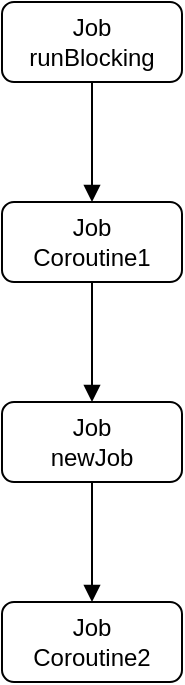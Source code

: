 <mxfile version="26.1.1">
  <diagram name="Page-1" id="ntbAOfWoWIZTTScTsXHo">
    <mxGraphModel dx="1114" dy="878" grid="1" gridSize="10" guides="1" tooltips="1" connect="1" arrows="1" fold="1" page="1" pageScale="1" pageWidth="827" pageHeight="1169" math="0" shadow="0">
      <root>
        <mxCell id="0" />
        <mxCell id="1" parent="0" />
        <mxCell id="NYNZojIII6fdXboEe7s0-1" style="edgeStyle=orthogonalEdgeStyle;rounded=0;orthogonalLoop=1;jettySize=auto;html=1;entryX=0.5;entryY=0;entryDx=0;entryDy=0;endArrow=block;endFill=1;" edge="1" parent="1" source="NYNZojIII6fdXboEe7s0-2" target="NYNZojIII6fdXboEe7s0-3">
          <mxGeometry relative="1" as="geometry" />
        </mxCell>
        <mxCell id="NYNZojIII6fdXboEe7s0-2" value="Job&lt;div&gt;runBlocking&lt;/div&gt;" style="rounded=1;whiteSpace=wrap;html=1;" vertex="1" parent="1">
          <mxGeometry x="80" y="80" width="90" height="40" as="geometry" />
        </mxCell>
        <mxCell id="NYNZojIII6fdXboEe7s0-7" style="edgeStyle=orthogonalEdgeStyle;rounded=0;orthogonalLoop=1;jettySize=auto;html=1;entryX=0.5;entryY=0;entryDx=0;entryDy=0;endArrow=block;endFill=1;" edge="1" parent="1" source="NYNZojIII6fdXboEe7s0-3" target="NYNZojIII6fdXboEe7s0-5">
          <mxGeometry relative="1" as="geometry" />
        </mxCell>
        <mxCell id="NYNZojIII6fdXboEe7s0-3" value="Job&lt;div&gt;Coroutine1&lt;/div&gt;" style="rounded=1;whiteSpace=wrap;html=1;" vertex="1" parent="1">
          <mxGeometry x="80" y="180" width="90" height="40" as="geometry" />
        </mxCell>
        <mxCell id="NYNZojIII6fdXboEe7s0-8" style="edgeStyle=orthogonalEdgeStyle;rounded=0;orthogonalLoop=1;jettySize=auto;html=1;endArrow=block;endFill=1;" edge="1" parent="1" source="NYNZojIII6fdXboEe7s0-5" target="NYNZojIII6fdXboEe7s0-6">
          <mxGeometry relative="1" as="geometry" />
        </mxCell>
        <mxCell id="NYNZojIII6fdXboEe7s0-5" value="Job&lt;div&gt;newJob&lt;/div&gt;" style="rounded=1;whiteSpace=wrap;html=1;" vertex="1" parent="1">
          <mxGeometry x="80" y="280" width="90" height="40" as="geometry" />
        </mxCell>
        <mxCell id="NYNZojIII6fdXboEe7s0-6" value="Job&lt;div&gt;Coroutine2&lt;/div&gt;" style="rounded=1;whiteSpace=wrap;html=1;" vertex="1" parent="1">
          <mxGeometry x="80" y="380" width="90" height="40" as="geometry" />
        </mxCell>
      </root>
    </mxGraphModel>
  </diagram>
</mxfile>
